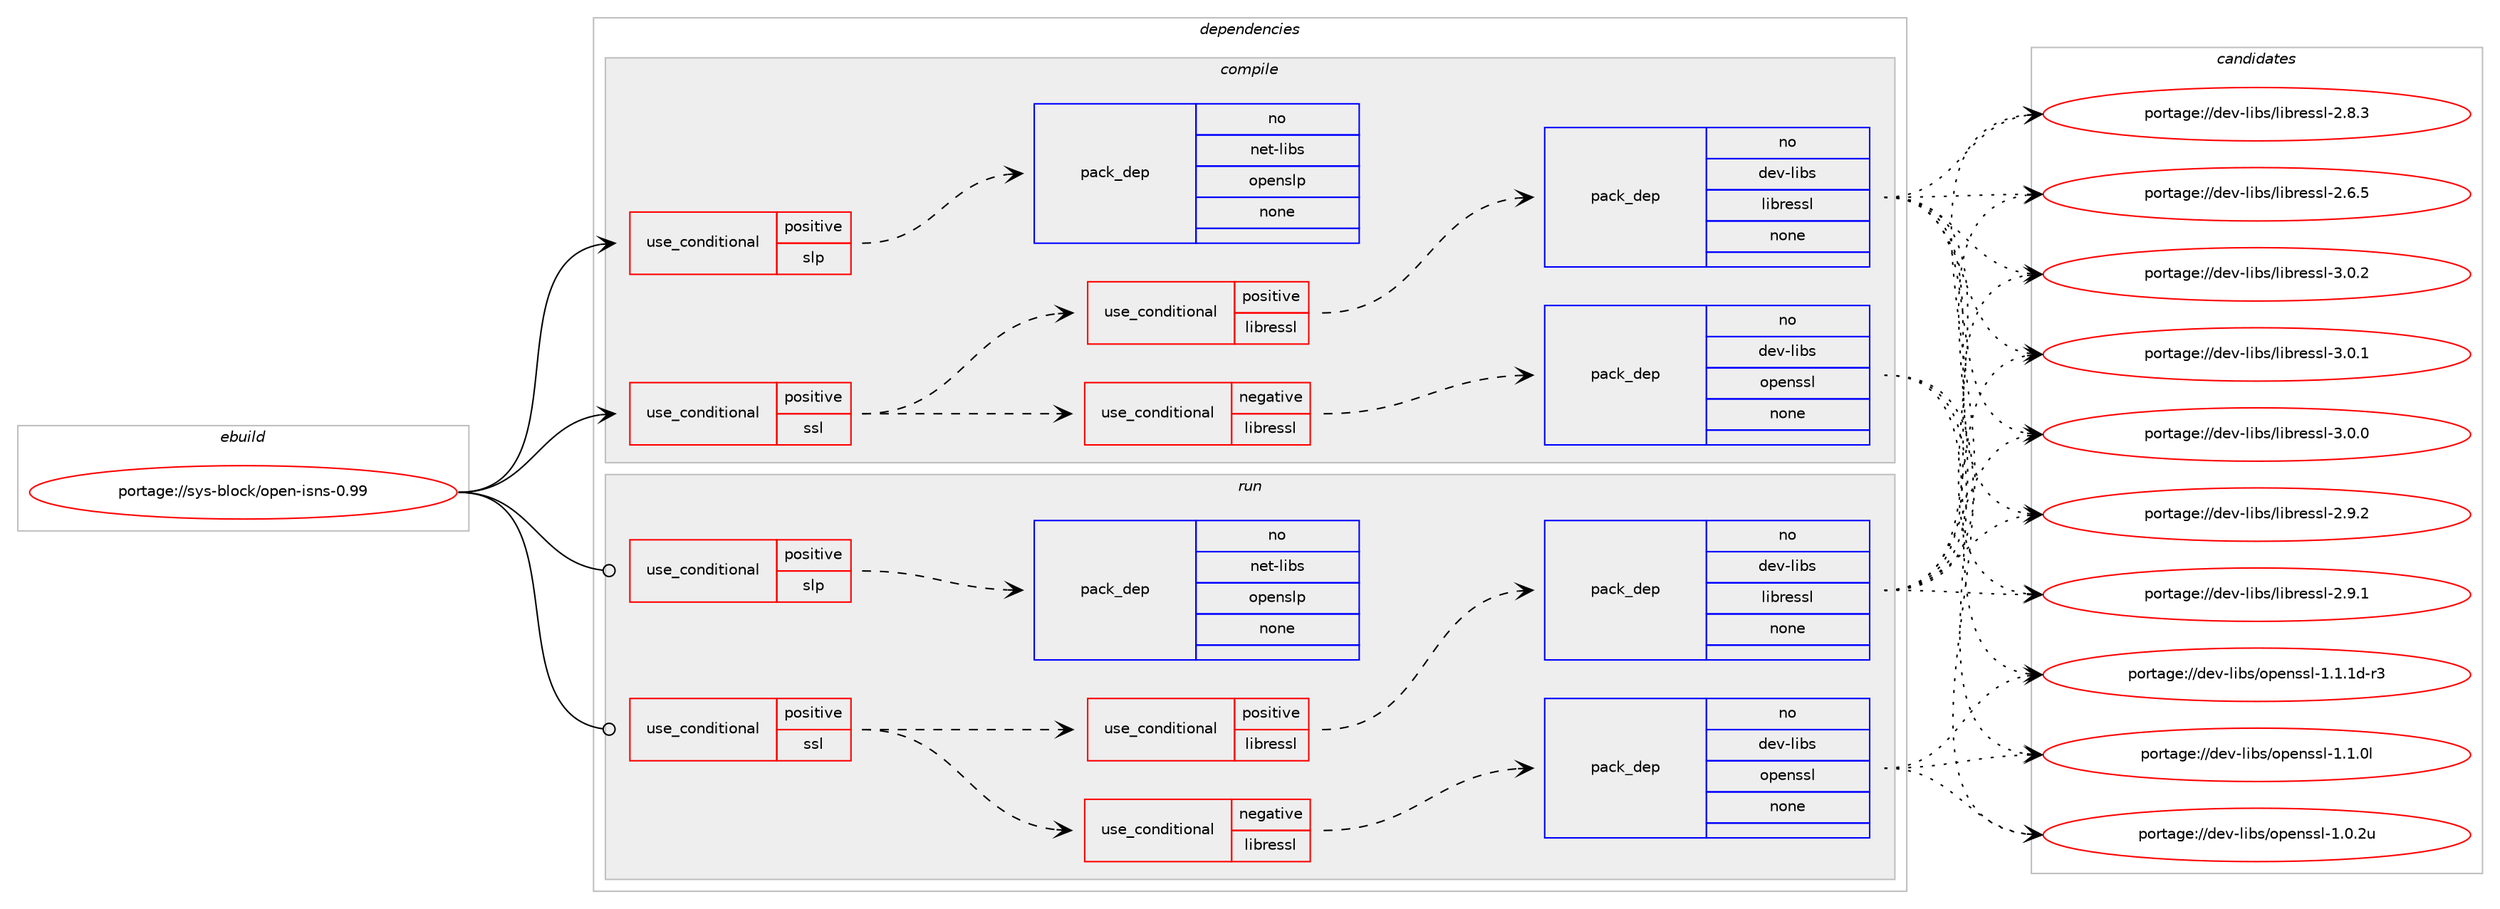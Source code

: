 digraph prolog {

# *************
# Graph options
# *************

newrank=true;
concentrate=true;
compound=true;
graph [rankdir=LR,fontname=Helvetica,fontsize=10,ranksep=1.5];#, ranksep=2.5, nodesep=0.2];
edge  [arrowhead=vee];
node  [fontname=Helvetica,fontsize=10];

# **********
# The ebuild
# **********

subgraph cluster_leftcol {
color=gray;
rank=same;
label=<<i>ebuild</i>>;
id [label="portage://sys-block/open-isns-0.99", color=red, width=4, href="../sys-block/open-isns-0.99.svg"];
}

# ****************
# The dependencies
# ****************

subgraph cluster_midcol {
color=gray;
label=<<i>dependencies</i>>;
subgraph cluster_compile {
fillcolor="#eeeeee";
style=filled;
label=<<i>compile</i>>;
subgraph cond7425 {
dependency37737 [label=<<TABLE BORDER="0" CELLBORDER="1" CELLSPACING="0" CELLPADDING="4"><TR><TD ROWSPAN="3" CELLPADDING="10">use_conditional</TD></TR><TR><TD>positive</TD></TR><TR><TD>slp</TD></TR></TABLE>>, shape=none, color=red];
subgraph pack29390 {
dependency37738 [label=<<TABLE BORDER="0" CELLBORDER="1" CELLSPACING="0" CELLPADDING="4" WIDTH="220"><TR><TD ROWSPAN="6" CELLPADDING="30">pack_dep</TD></TR><TR><TD WIDTH="110">no</TD></TR><TR><TD>net-libs</TD></TR><TR><TD>openslp</TD></TR><TR><TD>none</TD></TR><TR><TD></TD></TR></TABLE>>, shape=none, color=blue];
}
dependency37737:e -> dependency37738:w [weight=20,style="dashed",arrowhead="vee"];
}
id:e -> dependency37737:w [weight=20,style="solid",arrowhead="vee"];
subgraph cond7426 {
dependency37739 [label=<<TABLE BORDER="0" CELLBORDER="1" CELLSPACING="0" CELLPADDING="4"><TR><TD ROWSPAN="3" CELLPADDING="10">use_conditional</TD></TR><TR><TD>positive</TD></TR><TR><TD>ssl</TD></TR></TABLE>>, shape=none, color=red];
subgraph cond7427 {
dependency37740 [label=<<TABLE BORDER="0" CELLBORDER="1" CELLSPACING="0" CELLPADDING="4"><TR><TD ROWSPAN="3" CELLPADDING="10">use_conditional</TD></TR><TR><TD>negative</TD></TR><TR><TD>libressl</TD></TR></TABLE>>, shape=none, color=red];
subgraph pack29391 {
dependency37741 [label=<<TABLE BORDER="0" CELLBORDER="1" CELLSPACING="0" CELLPADDING="4" WIDTH="220"><TR><TD ROWSPAN="6" CELLPADDING="30">pack_dep</TD></TR><TR><TD WIDTH="110">no</TD></TR><TR><TD>dev-libs</TD></TR><TR><TD>openssl</TD></TR><TR><TD>none</TD></TR><TR><TD></TD></TR></TABLE>>, shape=none, color=blue];
}
dependency37740:e -> dependency37741:w [weight=20,style="dashed",arrowhead="vee"];
}
dependency37739:e -> dependency37740:w [weight=20,style="dashed",arrowhead="vee"];
subgraph cond7428 {
dependency37742 [label=<<TABLE BORDER="0" CELLBORDER="1" CELLSPACING="0" CELLPADDING="4"><TR><TD ROWSPAN="3" CELLPADDING="10">use_conditional</TD></TR><TR><TD>positive</TD></TR><TR><TD>libressl</TD></TR></TABLE>>, shape=none, color=red];
subgraph pack29392 {
dependency37743 [label=<<TABLE BORDER="0" CELLBORDER="1" CELLSPACING="0" CELLPADDING="4" WIDTH="220"><TR><TD ROWSPAN="6" CELLPADDING="30">pack_dep</TD></TR><TR><TD WIDTH="110">no</TD></TR><TR><TD>dev-libs</TD></TR><TR><TD>libressl</TD></TR><TR><TD>none</TD></TR><TR><TD></TD></TR></TABLE>>, shape=none, color=blue];
}
dependency37742:e -> dependency37743:w [weight=20,style="dashed",arrowhead="vee"];
}
dependency37739:e -> dependency37742:w [weight=20,style="dashed",arrowhead="vee"];
}
id:e -> dependency37739:w [weight=20,style="solid",arrowhead="vee"];
}
subgraph cluster_compileandrun {
fillcolor="#eeeeee";
style=filled;
label=<<i>compile and run</i>>;
}
subgraph cluster_run {
fillcolor="#eeeeee";
style=filled;
label=<<i>run</i>>;
subgraph cond7429 {
dependency37744 [label=<<TABLE BORDER="0" CELLBORDER="1" CELLSPACING="0" CELLPADDING="4"><TR><TD ROWSPAN="3" CELLPADDING="10">use_conditional</TD></TR><TR><TD>positive</TD></TR><TR><TD>slp</TD></TR></TABLE>>, shape=none, color=red];
subgraph pack29393 {
dependency37745 [label=<<TABLE BORDER="0" CELLBORDER="1" CELLSPACING="0" CELLPADDING="4" WIDTH="220"><TR><TD ROWSPAN="6" CELLPADDING="30">pack_dep</TD></TR><TR><TD WIDTH="110">no</TD></TR><TR><TD>net-libs</TD></TR><TR><TD>openslp</TD></TR><TR><TD>none</TD></TR><TR><TD></TD></TR></TABLE>>, shape=none, color=blue];
}
dependency37744:e -> dependency37745:w [weight=20,style="dashed",arrowhead="vee"];
}
id:e -> dependency37744:w [weight=20,style="solid",arrowhead="odot"];
subgraph cond7430 {
dependency37746 [label=<<TABLE BORDER="0" CELLBORDER="1" CELLSPACING="0" CELLPADDING="4"><TR><TD ROWSPAN="3" CELLPADDING="10">use_conditional</TD></TR><TR><TD>positive</TD></TR><TR><TD>ssl</TD></TR></TABLE>>, shape=none, color=red];
subgraph cond7431 {
dependency37747 [label=<<TABLE BORDER="0" CELLBORDER="1" CELLSPACING="0" CELLPADDING="4"><TR><TD ROWSPAN="3" CELLPADDING="10">use_conditional</TD></TR><TR><TD>negative</TD></TR><TR><TD>libressl</TD></TR></TABLE>>, shape=none, color=red];
subgraph pack29394 {
dependency37748 [label=<<TABLE BORDER="0" CELLBORDER="1" CELLSPACING="0" CELLPADDING="4" WIDTH="220"><TR><TD ROWSPAN="6" CELLPADDING="30">pack_dep</TD></TR><TR><TD WIDTH="110">no</TD></TR><TR><TD>dev-libs</TD></TR><TR><TD>openssl</TD></TR><TR><TD>none</TD></TR><TR><TD></TD></TR></TABLE>>, shape=none, color=blue];
}
dependency37747:e -> dependency37748:w [weight=20,style="dashed",arrowhead="vee"];
}
dependency37746:e -> dependency37747:w [weight=20,style="dashed",arrowhead="vee"];
subgraph cond7432 {
dependency37749 [label=<<TABLE BORDER="0" CELLBORDER="1" CELLSPACING="0" CELLPADDING="4"><TR><TD ROWSPAN="3" CELLPADDING="10">use_conditional</TD></TR><TR><TD>positive</TD></TR><TR><TD>libressl</TD></TR></TABLE>>, shape=none, color=red];
subgraph pack29395 {
dependency37750 [label=<<TABLE BORDER="0" CELLBORDER="1" CELLSPACING="0" CELLPADDING="4" WIDTH="220"><TR><TD ROWSPAN="6" CELLPADDING="30">pack_dep</TD></TR><TR><TD WIDTH="110">no</TD></TR><TR><TD>dev-libs</TD></TR><TR><TD>libressl</TD></TR><TR><TD>none</TD></TR><TR><TD></TD></TR></TABLE>>, shape=none, color=blue];
}
dependency37749:e -> dependency37750:w [weight=20,style="dashed",arrowhead="vee"];
}
dependency37746:e -> dependency37749:w [weight=20,style="dashed",arrowhead="vee"];
}
id:e -> dependency37746:w [weight=20,style="solid",arrowhead="odot"];
}
}

# **************
# The candidates
# **************

subgraph cluster_choices {
rank=same;
color=gray;
label=<<i>candidates</i>>;

subgraph choice29390 {
color=black;
nodesep=1;
}
subgraph choice29391 {
color=black;
nodesep=1;
choice1001011184510810598115471111121011101151151084549464946491004511451 [label="portage://dev-libs/openssl-1.1.1d-r3", color=red, width=4,href="../dev-libs/openssl-1.1.1d-r3.svg"];
choice100101118451081059811547111112101110115115108454946494648108 [label="portage://dev-libs/openssl-1.1.0l", color=red, width=4,href="../dev-libs/openssl-1.1.0l.svg"];
choice100101118451081059811547111112101110115115108454946484650117 [label="portage://dev-libs/openssl-1.0.2u", color=red, width=4,href="../dev-libs/openssl-1.0.2u.svg"];
dependency37741:e -> choice1001011184510810598115471111121011101151151084549464946491004511451:w [style=dotted,weight="100"];
dependency37741:e -> choice100101118451081059811547111112101110115115108454946494648108:w [style=dotted,weight="100"];
dependency37741:e -> choice100101118451081059811547111112101110115115108454946484650117:w [style=dotted,weight="100"];
}
subgraph choice29392 {
color=black;
nodesep=1;
choice10010111845108105981154710810598114101115115108455146484650 [label="portage://dev-libs/libressl-3.0.2", color=red, width=4,href="../dev-libs/libressl-3.0.2.svg"];
choice10010111845108105981154710810598114101115115108455146484649 [label="portage://dev-libs/libressl-3.0.1", color=red, width=4,href="../dev-libs/libressl-3.0.1.svg"];
choice10010111845108105981154710810598114101115115108455146484648 [label="portage://dev-libs/libressl-3.0.0", color=red, width=4,href="../dev-libs/libressl-3.0.0.svg"];
choice10010111845108105981154710810598114101115115108455046574650 [label="portage://dev-libs/libressl-2.9.2", color=red, width=4,href="../dev-libs/libressl-2.9.2.svg"];
choice10010111845108105981154710810598114101115115108455046574649 [label="portage://dev-libs/libressl-2.9.1", color=red, width=4,href="../dev-libs/libressl-2.9.1.svg"];
choice10010111845108105981154710810598114101115115108455046564651 [label="portage://dev-libs/libressl-2.8.3", color=red, width=4,href="../dev-libs/libressl-2.8.3.svg"];
choice10010111845108105981154710810598114101115115108455046544653 [label="portage://dev-libs/libressl-2.6.5", color=red, width=4,href="../dev-libs/libressl-2.6.5.svg"];
dependency37743:e -> choice10010111845108105981154710810598114101115115108455146484650:w [style=dotted,weight="100"];
dependency37743:e -> choice10010111845108105981154710810598114101115115108455146484649:w [style=dotted,weight="100"];
dependency37743:e -> choice10010111845108105981154710810598114101115115108455146484648:w [style=dotted,weight="100"];
dependency37743:e -> choice10010111845108105981154710810598114101115115108455046574650:w [style=dotted,weight="100"];
dependency37743:e -> choice10010111845108105981154710810598114101115115108455046574649:w [style=dotted,weight="100"];
dependency37743:e -> choice10010111845108105981154710810598114101115115108455046564651:w [style=dotted,weight="100"];
dependency37743:e -> choice10010111845108105981154710810598114101115115108455046544653:w [style=dotted,weight="100"];
}
subgraph choice29393 {
color=black;
nodesep=1;
}
subgraph choice29394 {
color=black;
nodesep=1;
choice1001011184510810598115471111121011101151151084549464946491004511451 [label="portage://dev-libs/openssl-1.1.1d-r3", color=red, width=4,href="../dev-libs/openssl-1.1.1d-r3.svg"];
choice100101118451081059811547111112101110115115108454946494648108 [label="portage://dev-libs/openssl-1.1.0l", color=red, width=4,href="../dev-libs/openssl-1.1.0l.svg"];
choice100101118451081059811547111112101110115115108454946484650117 [label="portage://dev-libs/openssl-1.0.2u", color=red, width=4,href="../dev-libs/openssl-1.0.2u.svg"];
dependency37748:e -> choice1001011184510810598115471111121011101151151084549464946491004511451:w [style=dotted,weight="100"];
dependency37748:e -> choice100101118451081059811547111112101110115115108454946494648108:w [style=dotted,weight="100"];
dependency37748:e -> choice100101118451081059811547111112101110115115108454946484650117:w [style=dotted,weight="100"];
}
subgraph choice29395 {
color=black;
nodesep=1;
choice10010111845108105981154710810598114101115115108455146484650 [label="portage://dev-libs/libressl-3.0.2", color=red, width=4,href="../dev-libs/libressl-3.0.2.svg"];
choice10010111845108105981154710810598114101115115108455146484649 [label="portage://dev-libs/libressl-3.0.1", color=red, width=4,href="../dev-libs/libressl-3.0.1.svg"];
choice10010111845108105981154710810598114101115115108455146484648 [label="portage://dev-libs/libressl-3.0.0", color=red, width=4,href="../dev-libs/libressl-3.0.0.svg"];
choice10010111845108105981154710810598114101115115108455046574650 [label="portage://dev-libs/libressl-2.9.2", color=red, width=4,href="../dev-libs/libressl-2.9.2.svg"];
choice10010111845108105981154710810598114101115115108455046574649 [label="portage://dev-libs/libressl-2.9.1", color=red, width=4,href="../dev-libs/libressl-2.9.1.svg"];
choice10010111845108105981154710810598114101115115108455046564651 [label="portage://dev-libs/libressl-2.8.3", color=red, width=4,href="../dev-libs/libressl-2.8.3.svg"];
choice10010111845108105981154710810598114101115115108455046544653 [label="portage://dev-libs/libressl-2.6.5", color=red, width=4,href="../dev-libs/libressl-2.6.5.svg"];
dependency37750:e -> choice10010111845108105981154710810598114101115115108455146484650:w [style=dotted,weight="100"];
dependency37750:e -> choice10010111845108105981154710810598114101115115108455146484649:w [style=dotted,weight="100"];
dependency37750:e -> choice10010111845108105981154710810598114101115115108455146484648:w [style=dotted,weight="100"];
dependency37750:e -> choice10010111845108105981154710810598114101115115108455046574650:w [style=dotted,weight="100"];
dependency37750:e -> choice10010111845108105981154710810598114101115115108455046574649:w [style=dotted,weight="100"];
dependency37750:e -> choice10010111845108105981154710810598114101115115108455046564651:w [style=dotted,weight="100"];
dependency37750:e -> choice10010111845108105981154710810598114101115115108455046544653:w [style=dotted,weight="100"];
}
}

}
